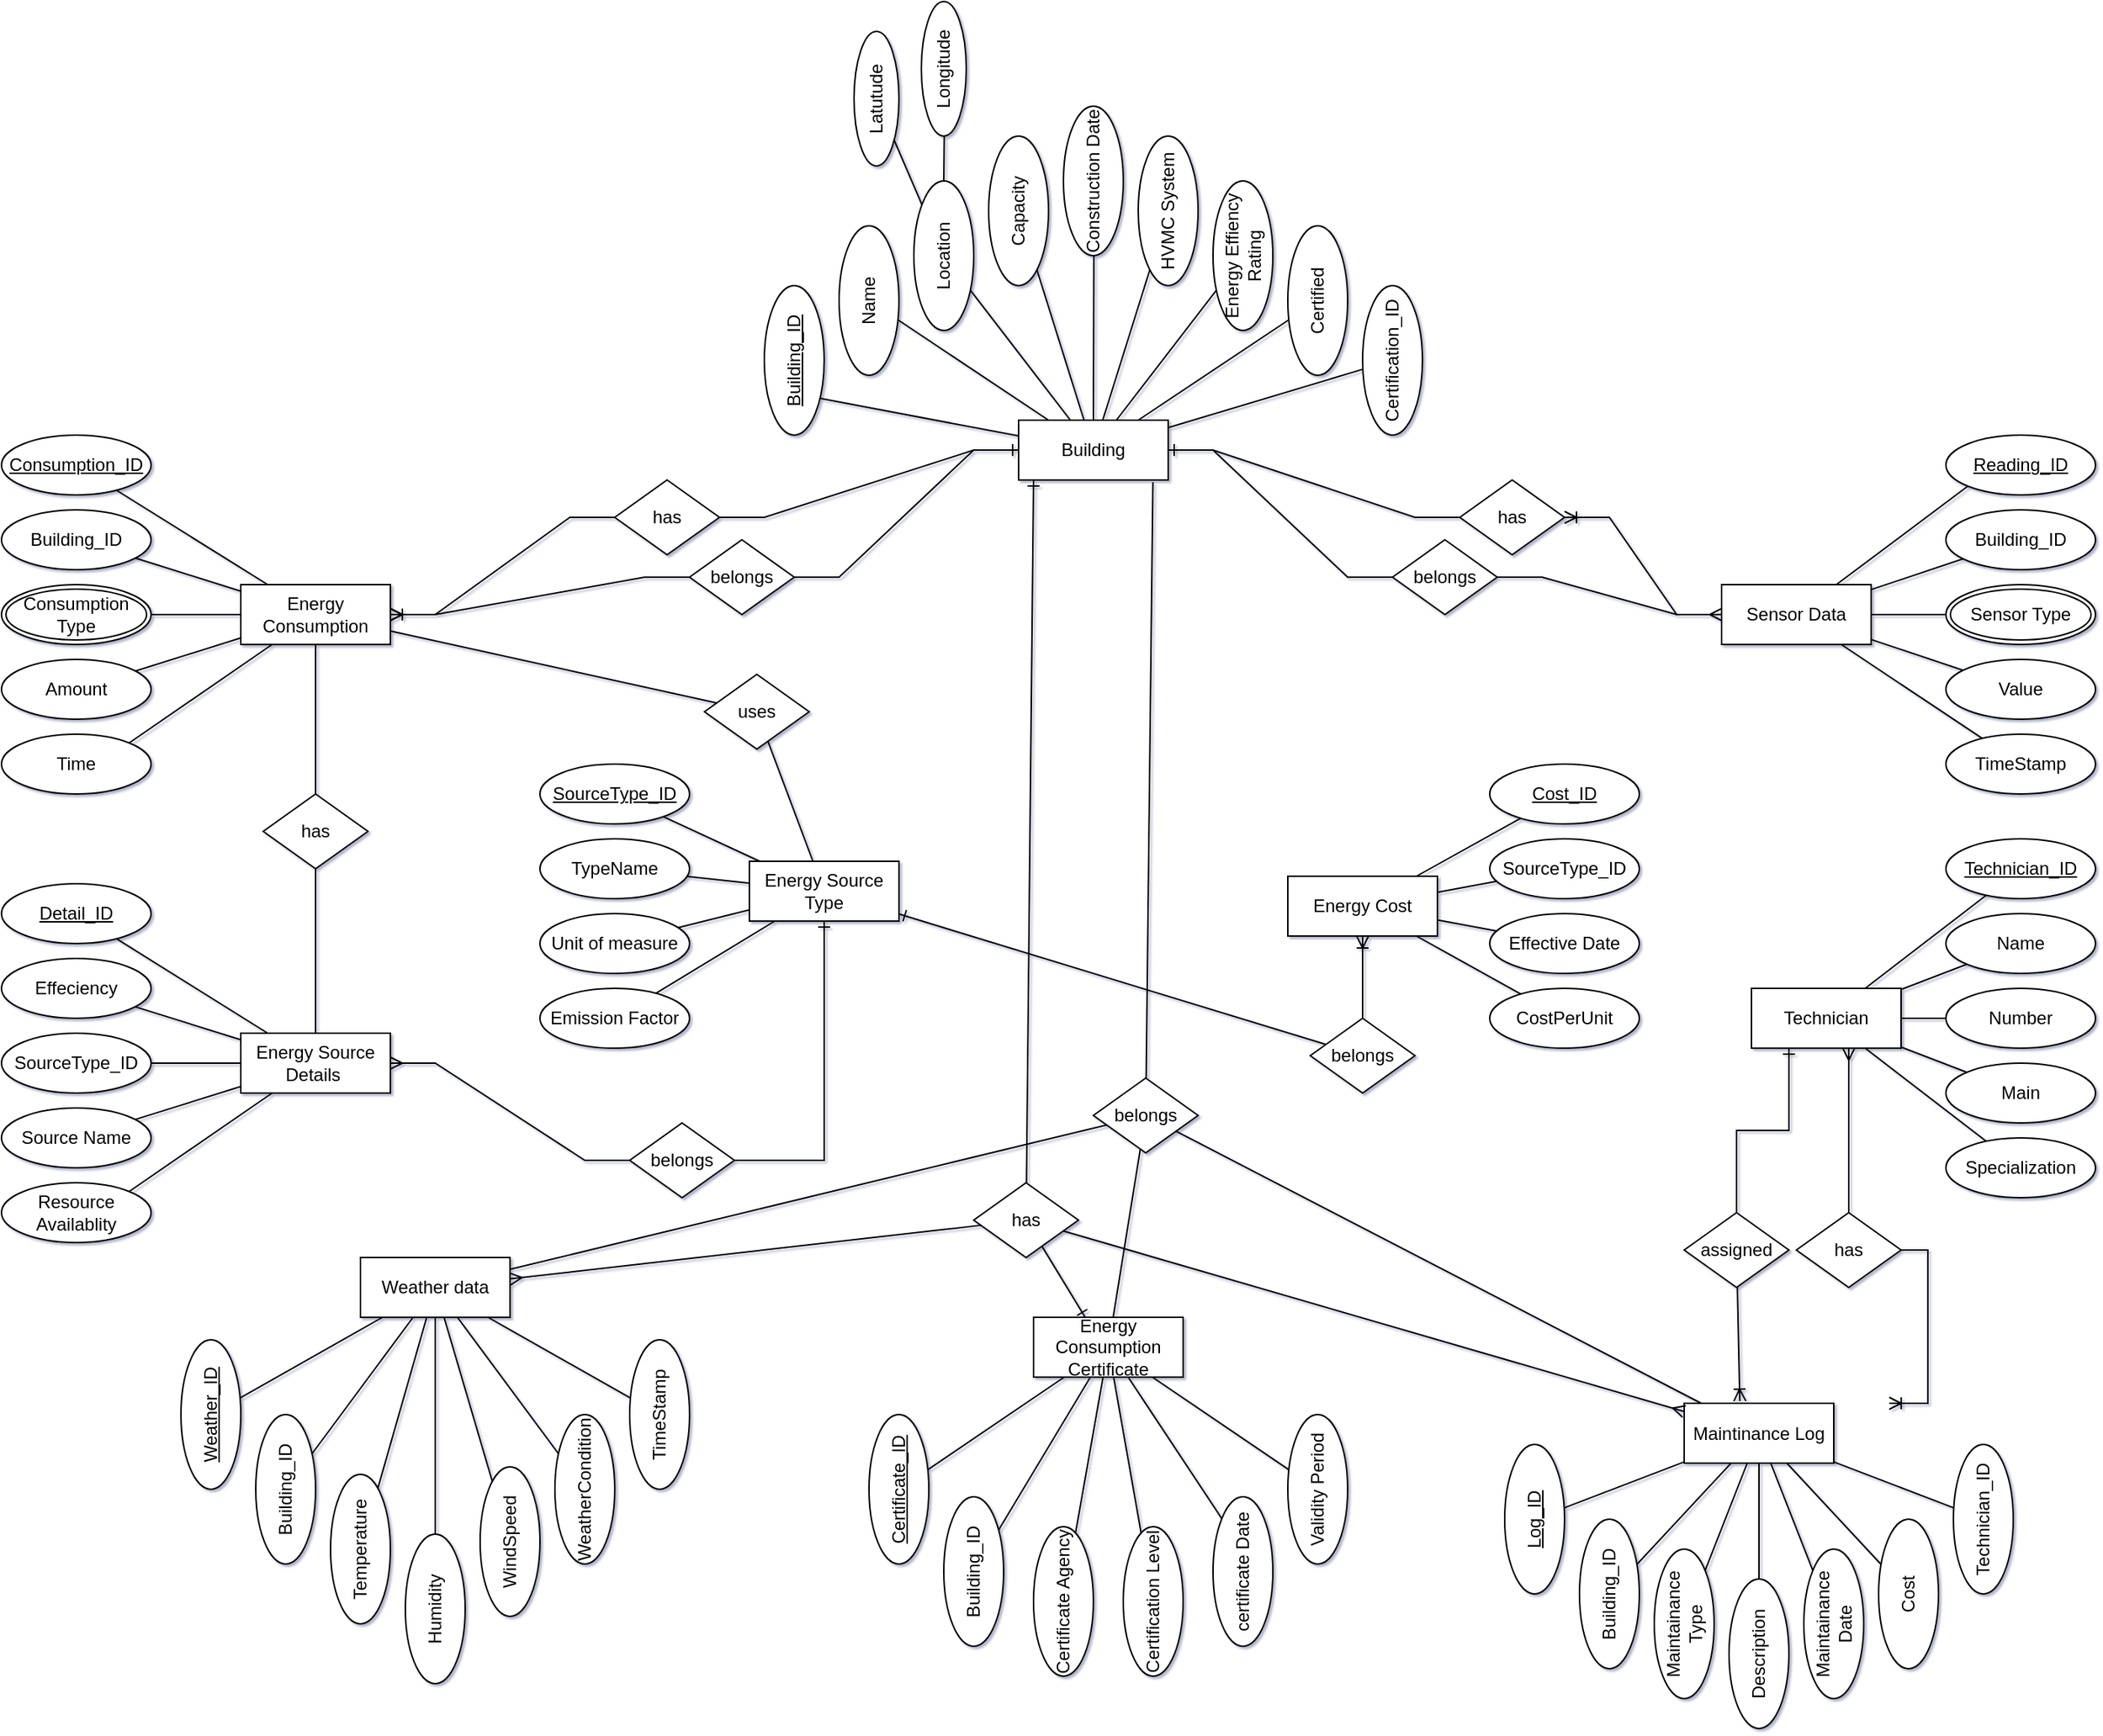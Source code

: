 <mxfile version="23.1.1" type="github">
  <diagram name="Page-1" id="oGObAUjElI8NySh6RBFr">
    <mxGraphModel dx="2703" dy="807" grid="1" gridSize="10" guides="1" tooltips="1" connect="1" arrows="1" fold="1" page="1" pageScale="1" pageWidth="1100" pageHeight="850" background="none" math="0" shadow="1">
      <root>
        <mxCell id="0" />
        <mxCell id="1" parent="0" />
        <mxCell id="BeFHwcyI2mmiKTag6LvH-1" value="Building" style="whiteSpace=wrap;html=1;align=center;" parent="1" vertex="1">
          <mxGeometry x="410" y="290" width="100" height="40" as="geometry" />
        </mxCell>
        <mxCell id="BeFHwcyI2mmiKTag6LvH-3" value="Building_ID" style="ellipse;whiteSpace=wrap;html=1;align=center;fontStyle=4;rotation=-90;" parent="1" vertex="1">
          <mxGeometry x="210" y="230" width="100" height="40" as="geometry" />
        </mxCell>
        <mxCell id="BeFHwcyI2mmiKTag6LvH-4" value="Name" style="ellipse;whiteSpace=wrap;html=1;align=center;rotation=-90;" parent="1" vertex="1">
          <mxGeometry x="260" y="190" width="100" height="40" as="geometry" />
        </mxCell>
        <mxCell id="BeFHwcyI2mmiKTag6LvH-5" value="Certification_ID" style="ellipse;whiteSpace=wrap;html=1;align=center;direction=west;rotation=-90;" parent="1" vertex="1">
          <mxGeometry x="610" y="230" width="100" height="40" as="geometry" />
        </mxCell>
        <mxCell id="BeFHwcyI2mmiKTag6LvH-6" value="Certified" style="ellipse;whiteSpace=wrap;html=1;align=center;rotation=-90;" parent="1" vertex="1">
          <mxGeometry x="560" y="190" width="100" height="40" as="geometry" />
        </mxCell>
        <mxCell id="BeFHwcyI2mmiKTag6LvH-7" value="Energy Effiency Rating" style="ellipse;whiteSpace=wrap;html=1;align=center;rotation=-90;" parent="1" vertex="1">
          <mxGeometry x="510" y="160" width="100" height="40" as="geometry" />
        </mxCell>
        <mxCell id="BeFHwcyI2mmiKTag6LvH-8" value="HVMC System" style="ellipse;whiteSpace=wrap;html=1;align=center;rotation=-90;" parent="1" vertex="1">
          <mxGeometry x="460" y="130" width="100" height="40" as="geometry" />
        </mxCell>
        <mxCell id="BeFHwcyI2mmiKTag6LvH-9" value="Construction Date" style="ellipse;whiteSpace=wrap;html=1;align=center;rotation=-90;" parent="1" vertex="1">
          <mxGeometry x="410" y="110" width="100" height="40" as="geometry" />
        </mxCell>
        <mxCell id="BeFHwcyI2mmiKTag6LvH-10" value="Capacity" style="ellipse;whiteSpace=wrap;html=1;align=center;rotation=-90;" parent="1" vertex="1">
          <mxGeometry x="360" y="130" width="100" height="40" as="geometry" />
        </mxCell>
        <mxCell id="BeFHwcyI2mmiKTag6LvH-11" value="Location" style="ellipse;whiteSpace=wrap;html=1;align=center;rotation=-90;" parent="1" vertex="1">
          <mxGeometry x="310" y="160" width="100" height="40" as="geometry" />
        </mxCell>
        <mxCell id="BeFHwcyI2mmiKTag6LvH-13" value="" style="endArrow=none;html=1;rounded=0;exitX=0.246;exitY=0.929;exitDx=0;exitDy=0;exitPerimeter=0;" parent="1" source="BeFHwcyI2mmiKTag6LvH-3" target="BeFHwcyI2mmiKTag6LvH-1" edge="1">
          <mxGeometry relative="1" as="geometry">
            <mxPoint x="390" y="210" as="sourcePoint" />
            <mxPoint x="550" y="210" as="targetPoint" />
          </mxGeometry>
        </mxCell>
        <mxCell id="BeFHwcyI2mmiKTag6LvH-14" value="" style="endArrow=none;html=1;rounded=0;" parent="1" source="BeFHwcyI2mmiKTag6LvH-4" target="BeFHwcyI2mmiKTag6LvH-1" edge="1">
          <mxGeometry relative="1" as="geometry">
            <mxPoint x="287" y="285" as="sourcePoint" />
            <mxPoint x="420" y="311" as="targetPoint" />
          </mxGeometry>
        </mxCell>
        <mxCell id="BeFHwcyI2mmiKTag6LvH-15" value="" style="endArrow=none;html=1;rounded=0;" parent="1" source="BeFHwcyI2mmiKTag6LvH-11" target="BeFHwcyI2mmiKTag6LvH-1" edge="1">
          <mxGeometry relative="1" as="geometry">
            <mxPoint x="329" y="271" as="sourcePoint" />
            <mxPoint x="420" y="302" as="targetPoint" />
          </mxGeometry>
        </mxCell>
        <mxCell id="BeFHwcyI2mmiKTag6LvH-16" value="" style="endArrow=none;html=1;rounded=0;" parent="1" source="BeFHwcyI2mmiKTag6LvH-10" target="BeFHwcyI2mmiKTag6LvH-1" edge="1">
          <mxGeometry relative="1" as="geometry">
            <mxPoint x="388" y="230" as="sourcePoint" />
            <mxPoint x="452" y="300" as="targetPoint" />
          </mxGeometry>
        </mxCell>
        <mxCell id="BeFHwcyI2mmiKTag6LvH-17" value="" style="endArrow=none;html=1;rounded=0;" parent="1" source="BeFHwcyI2mmiKTag6LvH-9" target="BeFHwcyI2mmiKTag6LvH-1" edge="1">
          <mxGeometry relative="1" as="geometry">
            <mxPoint x="434" y="226" as="sourcePoint" />
            <mxPoint x="462" y="300" as="targetPoint" />
          </mxGeometry>
        </mxCell>
        <mxCell id="BeFHwcyI2mmiKTag6LvH-18" value="" style="endArrow=none;html=1;rounded=0;" parent="1" source="BeFHwcyI2mmiKTag6LvH-8" target="BeFHwcyI2mmiKTag6LvH-1" edge="1">
          <mxGeometry relative="1" as="geometry">
            <mxPoint x="470" y="230" as="sourcePoint" />
            <mxPoint x="470" y="300" as="targetPoint" />
          </mxGeometry>
        </mxCell>
        <mxCell id="BeFHwcyI2mmiKTag6LvH-19" value="" style="endArrow=none;html=1;rounded=0;" parent="1" source="BeFHwcyI2mmiKTag6LvH-7" target="BeFHwcyI2mmiKTag6LvH-1" edge="1">
          <mxGeometry relative="1" as="geometry">
            <mxPoint x="506" y="226" as="sourcePoint" />
            <mxPoint x="480" y="300" as="targetPoint" />
          </mxGeometry>
        </mxCell>
        <mxCell id="BeFHwcyI2mmiKTag6LvH-20" value="" style="endArrow=none;html=1;rounded=0;" parent="1" source="BeFHwcyI2mmiKTag6LvH-6" target="BeFHwcyI2mmiKTag6LvH-1" edge="1">
          <mxGeometry relative="1" as="geometry">
            <mxPoint x="552" y="230" as="sourcePoint" />
            <mxPoint x="488" y="300" as="targetPoint" />
          </mxGeometry>
        </mxCell>
        <mxCell id="BeFHwcyI2mmiKTag6LvH-21" value="" style="endArrow=none;html=1;rounded=0;" parent="1" source="BeFHwcyI2mmiKTag6LvH-5" target="BeFHwcyI2mmiKTag6LvH-1" edge="1">
          <mxGeometry relative="1" as="geometry">
            <mxPoint x="601" y="242" as="sourcePoint" />
            <mxPoint x="503" y="300" as="targetPoint" />
          </mxGeometry>
        </mxCell>
        <mxCell id="BeFHwcyI2mmiKTag6LvH-22" value="Latutude" style="ellipse;whiteSpace=wrap;html=1;align=center;rotation=-90;" parent="1" vertex="1">
          <mxGeometry x="270" y="60" width="90" height="30" as="geometry" />
        </mxCell>
        <mxCell id="BeFHwcyI2mmiKTag6LvH-23" value="Longitude" style="ellipse;whiteSpace=wrap;html=1;align=center;rotation=-90;" parent="1" vertex="1">
          <mxGeometry x="315" y="40" width="90" height="30" as="geometry" />
        </mxCell>
        <mxCell id="BeFHwcyI2mmiKTag6LvH-24" value="" style="endArrow=none;html=1;rounded=0;" parent="1" source="BeFHwcyI2mmiKTag6LvH-22" target="BeFHwcyI2mmiKTag6LvH-11" edge="1">
          <mxGeometry relative="1" as="geometry">
            <mxPoint x="388" y="213" as="sourcePoint" />
            <mxPoint x="455" y="300" as="targetPoint" />
          </mxGeometry>
        </mxCell>
        <mxCell id="BeFHwcyI2mmiKTag6LvH-25" value="" style="endArrow=none;html=1;rounded=0;" parent="1" source="BeFHwcyI2mmiKTag6LvH-23" target="BeFHwcyI2mmiKTag6LvH-11" edge="1">
          <mxGeometry relative="1" as="geometry">
            <mxPoint x="337" y="113" as="sourcePoint" />
            <mxPoint x="355" y="156" as="targetPoint" />
          </mxGeometry>
        </mxCell>
        <mxCell id="BeFHwcyI2mmiKTag6LvH-26" value="Sensor Data" style="whiteSpace=wrap;html=1;align=center;" parent="1" vertex="1">
          <mxGeometry x="880" y="400" width="100" height="40" as="geometry" />
        </mxCell>
        <mxCell id="BeFHwcyI2mmiKTag6LvH-27" value="Building_ID" style="ellipse;whiteSpace=wrap;html=1;align=center;" parent="1" vertex="1">
          <mxGeometry x="1030" y="350" width="100" height="40" as="geometry" />
        </mxCell>
        <mxCell id="BeFHwcyI2mmiKTag6LvH-28" value="Reading_ID" style="ellipse;whiteSpace=wrap;html=1;align=center;fontStyle=4;" parent="1" vertex="1">
          <mxGeometry x="1030" y="300" width="100" height="40" as="geometry" />
        </mxCell>
        <mxCell id="BeFHwcyI2mmiKTag6LvH-29" value="Sensor Type" style="ellipse;shape=doubleEllipse;margin=3;whiteSpace=wrap;html=1;align=center;" parent="1" vertex="1">
          <mxGeometry x="1030" y="400" width="100" height="40" as="geometry" />
        </mxCell>
        <mxCell id="BeFHwcyI2mmiKTag6LvH-30" value="Value" style="ellipse;whiteSpace=wrap;html=1;align=center;" parent="1" vertex="1">
          <mxGeometry x="1030" y="450" width="100" height="40" as="geometry" />
        </mxCell>
        <mxCell id="BeFHwcyI2mmiKTag6LvH-31" value="TimeStamp" style="ellipse;whiteSpace=wrap;html=1;align=center;" parent="1" vertex="1">
          <mxGeometry x="1030" y="500" width="100" height="40" as="geometry" />
        </mxCell>
        <mxCell id="BeFHwcyI2mmiKTag6LvH-32" value="" style="endArrow=none;html=1;rounded=0;exitX=0;exitY=1;exitDx=0;exitDy=0;" parent="1" source="BeFHwcyI2mmiKTag6LvH-28" target="BeFHwcyI2mmiKTag6LvH-26" edge="1">
          <mxGeometry relative="1" as="geometry">
            <mxPoint x="780" y="266" as="sourcePoint" />
            <mxPoint x="650" y="305" as="targetPoint" />
          </mxGeometry>
        </mxCell>
        <mxCell id="BeFHwcyI2mmiKTag6LvH-33" value="" style="endArrow=none;html=1;rounded=0;" parent="1" source="BeFHwcyI2mmiKTag6LvH-27" target="BeFHwcyI2mmiKTag6LvH-26" edge="1">
          <mxGeometry relative="1" as="geometry">
            <mxPoint x="1035" y="344" as="sourcePoint" />
            <mxPoint x="962" y="410" as="targetPoint" />
          </mxGeometry>
        </mxCell>
        <mxCell id="BeFHwcyI2mmiKTag6LvH-34" value="" style="endArrow=none;html=1;rounded=0;" parent="1" source="BeFHwcyI2mmiKTag6LvH-29" target="BeFHwcyI2mmiKTag6LvH-26" edge="1">
          <mxGeometry relative="1" as="geometry">
            <mxPoint x="1034" y="394" as="sourcePoint" />
            <mxPoint x="990" y="411" as="targetPoint" />
          </mxGeometry>
        </mxCell>
        <mxCell id="BeFHwcyI2mmiKTag6LvH-35" value="" style="endArrow=none;html=1;rounded=0;" parent="1" source="BeFHwcyI2mmiKTag6LvH-30" target="BeFHwcyI2mmiKTag6LvH-26" edge="1">
          <mxGeometry relative="1" as="geometry">
            <mxPoint x="1020" y="430" as="sourcePoint" />
            <mxPoint x="990" y="430" as="targetPoint" />
          </mxGeometry>
        </mxCell>
        <mxCell id="BeFHwcyI2mmiKTag6LvH-36" value="" style="endArrow=none;html=1;rounded=0;" parent="1" source="BeFHwcyI2mmiKTag6LvH-31" target="BeFHwcyI2mmiKTag6LvH-26" edge="1">
          <mxGeometry relative="1" as="geometry">
            <mxPoint x="1034" y="466" as="sourcePoint" />
            <mxPoint x="990" y="449" as="targetPoint" />
          </mxGeometry>
        </mxCell>
        <mxCell id="BeFHwcyI2mmiKTag6LvH-37" value="Energy Consumption" style="whiteSpace=wrap;html=1;align=center;" parent="1" vertex="1">
          <mxGeometry x="-110" y="400" width="100" height="40" as="geometry" />
        </mxCell>
        <mxCell id="BeFHwcyI2mmiKTag6LvH-43" value="Consumption_ID" style="ellipse;whiteSpace=wrap;html=1;align=center;fontStyle=4;" parent="1" vertex="1">
          <mxGeometry x="-270" y="300" width="100" height="40" as="geometry" />
        </mxCell>
        <mxCell id="BeFHwcyI2mmiKTag6LvH-44" value="Building_ID" style="ellipse;whiteSpace=wrap;html=1;align=center;" parent="1" vertex="1">
          <mxGeometry x="-270" y="350" width="100" height="40" as="geometry" />
        </mxCell>
        <mxCell id="BeFHwcyI2mmiKTag6LvH-47" value="Time" style="ellipse;whiteSpace=wrap;html=1;align=center;" parent="1" vertex="1">
          <mxGeometry x="-270" y="500" width="100" height="40" as="geometry" />
        </mxCell>
        <mxCell id="BeFHwcyI2mmiKTag6LvH-48" value="Amount" style="ellipse;whiteSpace=wrap;html=1;align=center;" parent="1" vertex="1">
          <mxGeometry x="-270" y="450" width="100" height="40" as="geometry" />
        </mxCell>
        <mxCell id="BeFHwcyI2mmiKTag6LvH-50" value="Consumption Type" style="ellipse;shape=doubleEllipse;margin=3;whiteSpace=wrap;html=1;align=center;" parent="1" vertex="1">
          <mxGeometry x="-270" y="400" width="100" height="40" as="geometry" />
        </mxCell>
        <mxCell id="BeFHwcyI2mmiKTag6LvH-52" value="" style="endArrow=none;html=1;rounded=0;" parent="1" source="BeFHwcyI2mmiKTag6LvH-43" target="BeFHwcyI2mmiKTag6LvH-37" edge="1">
          <mxGeometry relative="1" as="geometry">
            <mxPoint x="715" y="344" as="sourcePoint" />
            <mxPoint x="642" y="410" as="targetPoint" />
          </mxGeometry>
        </mxCell>
        <mxCell id="BeFHwcyI2mmiKTag6LvH-53" value="" style="endArrow=none;html=1;rounded=0;" parent="1" source="BeFHwcyI2mmiKTag6LvH-44" target="BeFHwcyI2mmiKTag6LvH-37" edge="1">
          <mxGeometry relative="1" as="geometry">
            <mxPoint x="-167" y="348" as="sourcePoint" />
            <mxPoint x="-86" y="410" as="targetPoint" />
          </mxGeometry>
        </mxCell>
        <mxCell id="BeFHwcyI2mmiKTag6LvH-54" value="" style="endArrow=none;html=1;rounded=0;" parent="1" source="BeFHwcyI2mmiKTag6LvH-50" target="BeFHwcyI2mmiKTag6LvH-37" edge="1">
          <mxGeometry relative="1" as="geometry">
            <mxPoint x="-154" y="394" as="sourcePoint" />
            <mxPoint x="-110" y="411" as="targetPoint" />
          </mxGeometry>
        </mxCell>
        <mxCell id="BeFHwcyI2mmiKTag6LvH-55" value="" style="endArrow=none;html=1;rounded=0;" parent="1" source="BeFHwcyI2mmiKTag6LvH-48" target="BeFHwcyI2mmiKTag6LvH-37" edge="1">
          <mxGeometry relative="1" as="geometry">
            <mxPoint x="-140" y="430" as="sourcePoint" />
            <mxPoint x="-110" y="430" as="targetPoint" />
          </mxGeometry>
        </mxCell>
        <mxCell id="BeFHwcyI2mmiKTag6LvH-56" value="" style="endArrow=none;html=1;rounded=0;exitX=1;exitY=0;exitDx=0;exitDy=0;" parent="1" source="BeFHwcyI2mmiKTag6LvH-47" target="BeFHwcyI2mmiKTag6LvH-37" edge="1">
          <mxGeometry relative="1" as="geometry">
            <mxPoint x="-154" y="466" as="sourcePoint" />
            <mxPoint x="-110" y="449" as="targetPoint" />
          </mxGeometry>
        </mxCell>
        <mxCell id="BeFHwcyI2mmiKTag6LvH-60" value="Energy Source Type" style="whiteSpace=wrap;html=1;align=center;" parent="1" vertex="1">
          <mxGeometry x="230" y="585" width="100" height="40" as="geometry" />
        </mxCell>
        <mxCell id="BeFHwcyI2mmiKTag6LvH-61" value="Energy Source Details&amp;nbsp;" style="whiteSpace=wrap;html=1;align=center;" parent="1" vertex="1">
          <mxGeometry x="-110" y="700" width="100" height="40" as="geometry" />
        </mxCell>
        <mxCell id="BeFHwcyI2mmiKTag6LvH-62" value="Detail_ID" style="ellipse;whiteSpace=wrap;html=1;align=center;fontStyle=4;" parent="1" vertex="1">
          <mxGeometry x="-270" y="600" width="100" height="40" as="geometry" />
        </mxCell>
        <mxCell id="BeFHwcyI2mmiKTag6LvH-63" value="Effeciency" style="ellipse;whiteSpace=wrap;html=1;align=center;" parent="1" vertex="1">
          <mxGeometry x="-270" y="650" width="100" height="40" as="geometry" />
        </mxCell>
        <mxCell id="BeFHwcyI2mmiKTag6LvH-65" value="Resource Availablity" style="ellipse;whiteSpace=wrap;html=1;align=center;" parent="1" vertex="1">
          <mxGeometry x="-270" y="800" width="100" height="40" as="geometry" />
        </mxCell>
        <mxCell id="BeFHwcyI2mmiKTag6LvH-67" value="Source Name" style="ellipse;whiteSpace=wrap;html=1;align=center;" parent="1" vertex="1">
          <mxGeometry x="-270" y="750" width="100" height="40" as="geometry" />
        </mxCell>
        <mxCell id="BeFHwcyI2mmiKTag6LvH-68" value="SourceType_ID" style="ellipse;whiteSpace=wrap;html=1;align=center;" parent="1" vertex="1">
          <mxGeometry x="-270" y="700" width="100" height="40" as="geometry" />
        </mxCell>
        <mxCell id="BeFHwcyI2mmiKTag6LvH-69" value="SourceType_ID" style="ellipse;whiteSpace=wrap;html=1;align=center;fontStyle=4;" parent="1" vertex="1">
          <mxGeometry x="90" y="520" width="100" height="40" as="geometry" />
        </mxCell>
        <mxCell id="BeFHwcyI2mmiKTag6LvH-70" value="TypeName" style="ellipse;whiteSpace=wrap;html=1;align=center;" parent="1" vertex="1">
          <mxGeometry x="90" y="570" width="100" height="40" as="geometry" />
        </mxCell>
        <mxCell id="BeFHwcyI2mmiKTag6LvH-72" value="Emission Factor" style="ellipse;whiteSpace=wrap;html=1;align=center;" parent="1" vertex="1">
          <mxGeometry x="90" y="670" width="100" height="40" as="geometry" />
        </mxCell>
        <mxCell id="BeFHwcyI2mmiKTag6LvH-73" value="Unit of measure" style="ellipse;whiteSpace=wrap;html=1;align=center;" parent="1" vertex="1">
          <mxGeometry x="90" y="620" width="100" height="40" as="geometry" />
        </mxCell>
        <mxCell id="BeFHwcyI2mmiKTag6LvH-75" value="" style="endArrow=none;html=1;rounded=0;" parent="1" source="BeFHwcyI2mmiKTag6LvH-69" target="BeFHwcyI2mmiKTag6LvH-60" edge="1">
          <mxGeometry relative="1" as="geometry">
            <mxPoint x="387" y="397" as="sourcePoint" />
            <mxPoint x="306" y="335" as="targetPoint" />
          </mxGeometry>
        </mxCell>
        <mxCell id="BeFHwcyI2mmiKTag6LvH-76" value="" style="endArrow=none;html=1;rounded=0;" parent="1" source="BeFHwcyI2mmiKTag6LvH-70" target="BeFHwcyI2mmiKTag6LvH-60" edge="1">
          <mxGeometry relative="1" as="geometry">
            <mxPoint x="374" y="554" as="sourcePoint" />
            <mxPoint x="275" y="593" as="targetPoint" />
          </mxGeometry>
        </mxCell>
        <mxCell id="BeFHwcyI2mmiKTag6LvH-77" value="" style="endArrow=none;html=1;rounded=0;" parent="1" source="BeFHwcyI2mmiKTag6LvH-73" target="BeFHwcyI2mmiKTag6LvH-60" edge="1">
          <mxGeometry relative="1" as="geometry">
            <mxPoint x="365" y="599" as="sourcePoint" />
            <mxPoint x="330" y="605" as="targetPoint" />
          </mxGeometry>
        </mxCell>
        <mxCell id="BeFHwcyI2mmiKTag6LvH-78" value="" style="endArrow=none;html=1;rounded=0;" parent="1" source="BeFHwcyI2mmiKTag6LvH-72" target="BeFHwcyI2mmiKTag6LvH-60" edge="1">
          <mxGeometry relative="1" as="geometry">
            <mxPoint x="365" y="631" as="sourcePoint" />
            <mxPoint x="330" y="625" as="targetPoint" />
          </mxGeometry>
        </mxCell>
        <mxCell id="BeFHwcyI2mmiKTag6LvH-80" value="" style="endArrow=none;html=1;rounded=0;" parent="1" source="BeFHwcyI2mmiKTag6LvH-61" target="BeFHwcyI2mmiKTag6LvH-62" edge="1">
          <mxGeometry relative="1" as="geometry">
            <mxPoint x="216" y="675" as="sourcePoint" />
            <mxPoint x="150" y="714" as="targetPoint" />
          </mxGeometry>
        </mxCell>
        <mxCell id="BeFHwcyI2mmiKTag6LvH-81" value="" style="endArrow=none;html=1;rounded=0;" parent="1" source="BeFHwcyI2mmiKTag6LvH-61" target="BeFHwcyI2mmiKTag6LvH-63" edge="1">
          <mxGeometry relative="1" as="geometry">
            <mxPoint x="-78" y="710" as="sourcePoint" />
            <mxPoint x="-166" y="647" as="targetPoint" />
          </mxGeometry>
        </mxCell>
        <mxCell id="BeFHwcyI2mmiKTag6LvH-82" value="" style="endArrow=none;html=1;rounded=0;" parent="1" source="BeFHwcyI2mmiKTag6LvH-61" target="BeFHwcyI2mmiKTag6LvH-68" edge="1">
          <mxGeometry relative="1" as="geometry">
            <mxPoint x="-100" y="712" as="sourcePoint" />
            <mxPoint x="-153" y="693" as="targetPoint" />
          </mxGeometry>
        </mxCell>
        <mxCell id="BeFHwcyI2mmiKTag6LvH-83" value="" style="endArrow=none;html=1;rounded=0;" parent="1" source="BeFHwcyI2mmiKTag6LvH-61" target="BeFHwcyI2mmiKTag6LvH-67" edge="1">
          <mxGeometry relative="1" as="geometry">
            <mxPoint x="-100" y="730" as="sourcePoint" />
            <mxPoint x="-140" y="730" as="targetPoint" />
          </mxGeometry>
        </mxCell>
        <mxCell id="BeFHwcyI2mmiKTag6LvH-84" value="" style="endArrow=none;html=1;rounded=0;entryX=1;entryY=0;entryDx=0;entryDy=0;" parent="1" source="BeFHwcyI2mmiKTag6LvH-61" target="BeFHwcyI2mmiKTag6LvH-65" edge="1">
          <mxGeometry relative="1" as="geometry">
            <mxPoint x="-100" y="748" as="sourcePoint" />
            <mxPoint x="-153" y="767" as="targetPoint" />
          </mxGeometry>
        </mxCell>
        <mxCell id="BeFHwcyI2mmiKTag6LvH-86" value="Energy Cost" style="whiteSpace=wrap;html=1;align=center;" parent="1" vertex="1">
          <mxGeometry x="590" y="595" width="100" height="40" as="geometry" />
        </mxCell>
        <mxCell id="BeFHwcyI2mmiKTag6LvH-87" value="Cost_ID" style="ellipse;whiteSpace=wrap;html=1;align=center;fontStyle=4;" parent="1" vertex="1">
          <mxGeometry x="725" y="520" width="100" height="40" as="geometry" />
        </mxCell>
        <mxCell id="BeFHwcyI2mmiKTag6LvH-88" value="SourceType_ID" style="ellipse;whiteSpace=wrap;html=1;align=center;" parent="1" vertex="1">
          <mxGeometry x="725" y="570" width="100" height="40" as="geometry" />
        </mxCell>
        <mxCell id="BeFHwcyI2mmiKTag6LvH-90" value="CostPerUnit" style="ellipse;whiteSpace=wrap;html=1;align=center;" parent="1" vertex="1">
          <mxGeometry x="725" y="670" width="100" height="40" as="geometry" />
        </mxCell>
        <mxCell id="BeFHwcyI2mmiKTag6LvH-91" value="Effective Date" style="ellipse;whiteSpace=wrap;html=1;align=center;" parent="1" vertex="1">
          <mxGeometry x="725" y="620" width="100" height="40" as="geometry" />
        </mxCell>
        <mxCell id="BeFHwcyI2mmiKTag6LvH-92" value="" style="endArrow=none;html=1;rounded=0;" parent="1" source="BeFHwcyI2mmiKTag6LvH-86" target="BeFHwcyI2mmiKTag6LvH-87" edge="1">
          <mxGeometry relative="1" as="geometry">
            <mxPoint x="1191" y="595" as="sourcePoint" />
            <mxPoint x="1125" y="634" as="targetPoint" />
          </mxGeometry>
        </mxCell>
        <mxCell id="BeFHwcyI2mmiKTag6LvH-93" value="" style="endArrow=none;html=1;rounded=0;" parent="1" source="BeFHwcyI2mmiKTag6LvH-86" target="BeFHwcyI2mmiKTag6LvH-88" edge="1">
          <mxGeometry relative="1" as="geometry">
            <mxPoint x="897" y="630" as="sourcePoint" />
            <mxPoint x="809" y="567" as="targetPoint" />
          </mxGeometry>
        </mxCell>
        <mxCell id="BeFHwcyI2mmiKTag6LvH-94" value="" style="endArrow=none;html=1;rounded=0;" parent="1" source="BeFHwcyI2mmiKTag6LvH-86" target="BeFHwcyI2mmiKTag6LvH-91" edge="1">
          <mxGeometry relative="1" as="geometry">
            <mxPoint x="875" y="632" as="sourcePoint" />
            <mxPoint x="822" y="613" as="targetPoint" />
          </mxGeometry>
        </mxCell>
        <mxCell id="BeFHwcyI2mmiKTag6LvH-95" value="" style="endArrow=none;html=1;rounded=0;" parent="1" source="BeFHwcyI2mmiKTag6LvH-86" target="BeFHwcyI2mmiKTag6LvH-90" edge="1">
          <mxGeometry relative="1" as="geometry">
            <mxPoint x="875" y="650" as="sourcePoint" />
            <mxPoint x="835" y="650" as="targetPoint" />
          </mxGeometry>
        </mxCell>
        <mxCell id="BeFHwcyI2mmiKTag6LvH-106" value="Weather data" style="whiteSpace=wrap;html=1;align=center;rotation=0;" parent="1" vertex="1">
          <mxGeometry x="-30" y="850" width="100" height="40" as="geometry" />
        </mxCell>
        <mxCell id="BeFHwcyI2mmiKTag6LvH-107" value="Weather_ID" style="ellipse;whiteSpace=wrap;html=1;align=center;fontStyle=4;rotation=-90;" parent="1" vertex="1">
          <mxGeometry x="-180" y="935" width="100" height="40" as="geometry" />
        </mxCell>
        <mxCell id="BeFHwcyI2mmiKTag6LvH-108" value="Building_ID" style="ellipse;whiteSpace=wrap;html=1;align=center;rotation=-90;" parent="1" vertex="1">
          <mxGeometry x="-130" y="985" width="100" height="40" as="geometry" />
        </mxCell>
        <mxCell id="BeFHwcyI2mmiKTag6LvH-109" value="WindSpeed" style="ellipse;whiteSpace=wrap;html=1;align=center;rotation=-90;" parent="1" vertex="1">
          <mxGeometry x="20" y="1020" width="100" height="40" as="geometry" />
        </mxCell>
        <mxCell id="BeFHwcyI2mmiKTag6LvH-110" value="Humidity" style="ellipse;whiteSpace=wrap;html=1;align=center;rotation=-90;" parent="1" vertex="1">
          <mxGeometry x="-30" y="1065" width="100" height="40" as="geometry" />
        </mxCell>
        <mxCell id="BeFHwcyI2mmiKTag6LvH-111" value="Temperature" style="ellipse;whiteSpace=wrap;html=1;align=center;rotation=-90;" parent="1" vertex="1">
          <mxGeometry x="-80" y="1025" width="100" height="40" as="geometry" />
        </mxCell>
        <mxCell id="BeFHwcyI2mmiKTag6LvH-112" value="" style="endArrow=none;html=1;rounded=0;" parent="1" source="BeFHwcyI2mmiKTag6LvH-106" target="BeFHwcyI2mmiKTag6LvH-107" edge="1">
          <mxGeometry relative="1" as="geometry">
            <mxPoint x="446" y="875" as="sourcePoint" />
            <mxPoint x="-110.496" y="943.938" as="targetPoint" />
          </mxGeometry>
        </mxCell>
        <mxCell id="BeFHwcyI2mmiKTag6LvH-113" value="" style="endArrow=none;html=1;rounded=0;" parent="1" source="BeFHwcyI2mmiKTag6LvH-106" target="BeFHwcyI2mmiKTag6LvH-108" edge="1">
          <mxGeometry relative="1" as="geometry">
            <mxPoint x="152" y="910" as="sourcePoint" />
            <mxPoint x="64" y="847" as="targetPoint" />
          </mxGeometry>
        </mxCell>
        <mxCell id="BeFHwcyI2mmiKTag6LvH-114" value="" style="endArrow=none;html=1;rounded=0;" parent="1" source="BeFHwcyI2mmiKTag6LvH-106" target="BeFHwcyI2mmiKTag6LvH-111" edge="1">
          <mxGeometry relative="1" as="geometry">
            <mxPoint x="130" y="912" as="sourcePoint" />
            <mxPoint x="77" y="893" as="targetPoint" />
          </mxGeometry>
        </mxCell>
        <mxCell id="BeFHwcyI2mmiKTag6LvH-115" value="" style="endArrow=none;html=1;rounded=0;" parent="1" source="BeFHwcyI2mmiKTag6LvH-106" target="BeFHwcyI2mmiKTag6LvH-110" edge="1">
          <mxGeometry relative="1" as="geometry">
            <mxPoint x="130" y="930" as="sourcePoint" />
            <mxPoint x="90" y="930" as="targetPoint" />
          </mxGeometry>
        </mxCell>
        <mxCell id="BeFHwcyI2mmiKTag6LvH-116" value="" style="endArrow=none;html=1;rounded=0;" parent="1" source="BeFHwcyI2mmiKTag6LvH-106" target="BeFHwcyI2mmiKTag6LvH-109" edge="1">
          <mxGeometry relative="1" as="geometry">
            <mxPoint x="130" y="948" as="sourcePoint" />
            <mxPoint x="77" y="967" as="targetPoint" />
          </mxGeometry>
        </mxCell>
        <mxCell id="BeFHwcyI2mmiKTag6LvH-117" value="WeatherCondition" style="ellipse;whiteSpace=wrap;html=1;align=center;rotation=-90;" parent="1" vertex="1">
          <mxGeometry x="70" y="985" width="100" height="40" as="geometry" />
        </mxCell>
        <mxCell id="BeFHwcyI2mmiKTag6LvH-118" value="TimeStamp" style="ellipse;whiteSpace=wrap;html=1;align=center;rotation=-90;" parent="1" vertex="1">
          <mxGeometry x="120" y="935" width="100" height="40" as="geometry" />
        </mxCell>
        <mxCell id="BeFHwcyI2mmiKTag6LvH-119" value="" style="endArrow=none;html=1;rounded=0;" parent="1" source="BeFHwcyI2mmiKTag6LvH-106" target="BeFHwcyI2mmiKTag6LvH-117" edge="1">
          <mxGeometry relative="1" as="geometry">
            <mxPoint x="156" y="950" as="sourcePoint" />
            <mxPoint x="75" y="1016" as="targetPoint" />
          </mxGeometry>
        </mxCell>
        <mxCell id="BeFHwcyI2mmiKTag6LvH-120" value="" style="endArrow=none;html=1;rounded=0;" parent="1" source="BeFHwcyI2mmiKTag6LvH-106" target="BeFHwcyI2mmiKTag6LvH-118" edge="1">
          <mxGeometry relative="1" as="geometry">
            <mxPoint x="162" y="950" as="sourcePoint" />
            <mxPoint x="57" y="1066" as="targetPoint" />
          </mxGeometry>
        </mxCell>
        <mxCell id="BeFHwcyI2mmiKTag6LvH-122" value="Maintinance Log" style="whiteSpace=wrap;html=1;align=center;" parent="1" vertex="1">
          <mxGeometry x="855" y="947.5" width="100" height="40" as="geometry" />
        </mxCell>
        <mxCell id="BeFHwcyI2mmiKTag6LvH-123" value="Log_ID" style="ellipse;whiteSpace=wrap;html=1;align=center;fontStyle=4;rotation=-90;" parent="1" vertex="1">
          <mxGeometry x="705" y="1005" width="100" height="40" as="geometry" />
        </mxCell>
        <mxCell id="BeFHwcyI2mmiKTag6LvH-124" value="Building_ID" style="ellipse;whiteSpace=wrap;html=1;align=center;rotation=-90;" parent="1" vertex="1">
          <mxGeometry x="755" y="1055" width="100" height="40" as="geometry" />
        </mxCell>
        <mxCell id="BeFHwcyI2mmiKTag6LvH-125" value="Maintainance Date" style="ellipse;whiteSpace=wrap;html=1;align=center;rotation=-90;" parent="1" vertex="1">
          <mxGeometry x="905" y="1075" width="100" height="40" as="geometry" />
        </mxCell>
        <mxCell id="BeFHwcyI2mmiKTag6LvH-126" value="Description" style="ellipse;whiteSpace=wrap;html=1;align=center;rotation=-90;" parent="1" vertex="1">
          <mxGeometry x="855" y="1095" width="100" height="40" as="geometry" />
        </mxCell>
        <mxCell id="BeFHwcyI2mmiKTag6LvH-127" value="Maintainance Type" style="ellipse;whiteSpace=wrap;html=1;align=center;rotation=-90;" parent="1" vertex="1">
          <mxGeometry x="805" y="1075" width="100" height="40" as="geometry" />
        </mxCell>
        <mxCell id="BeFHwcyI2mmiKTag6LvH-128" value="" style="endArrow=none;html=1;rounded=0;" parent="1" source="BeFHwcyI2mmiKTag6LvH-122" target="BeFHwcyI2mmiKTag6LvH-123" edge="1">
          <mxGeometry relative="1" as="geometry">
            <mxPoint x="1461" y="882.5" as="sourcePoint" />
            <mxPoint x="1395" y="921.5" as="targetPoint" />
          </mxGeometry>
        </mxCell>
        <mxCell id="BeFHwcyI2mmiKTag6LvH-129" value="" style="endArrow=none;html=1;rounded=0;" parent="1" source="BeFHwcyI2mmiKTag6LvH-122" target="BeFHwcyI2mmiKTag6LvH-124" edge="1">
          <mxGeometry relative="1" as="geometry">
            <mxPoint x="1167" y="917.5" as="sourcePoint" />
            <mxPoint x="1079" y="854.5" as="targetPoint" />
          </mxGeometry>
        </mxCell>
        <mxCell id="BeFHwcyI2mmiKTag6LvH-130" value="" style="endArrow=none;html=1;rounded=0;" parent="1" source="BeFHwcyI2mmiKTag6LvH-122" target="BeFHwcyI2mmiKTag6LvH-127" edge="1">
          <mxGeometry relative="1" as="geometry">
            <mxPoint x="1145" y="919.5" as="sourcePoint" />
            <mxPoint x="1092" y="900.5" as="targetPoint" />
          </mxGeometry>
        </mxCell>
        <mxCell id="BeFHwcyI2mmiKTag6LvH-131" value="" style="endArrow=none;html=1;rounded=0;" parent="1" source="BeFHwcyI2mmiKTag6LvH-122" target="BeFHwcyI2mmiKTag6LvH-126" edge="1">
          <mxGeometry relative="1" as="geometry">
            <mxPoint x="1145" y="937.5" as="sourcePoint" />
            <mxPoint x="905" y="1065" as="targetPoint" />
          </mxGeometry>
        </mxCell>
        <mxCell id="BeFHwcyI2mmiKTag6LvH-132" value="" style="endArrow=none;html=1;rounded=0;" parent="1" source="BeFHwcyI2mmiKTag6LvH-122" target="BeFHwcyI2mmiKTag6LvH-125" edge="1">
          <mxGeometry relative="1" as="geometry">
            <mxPoint x="1145" y="955.5" as="sourcePoint" />
            <mxPoint x="1092" y="974.5" as="targetPoint" />
          </mxGeometry>
        </mxCell>
        <mxCell id="BeFHwcyI2mmiKTag6LvH-133" value="Cost" style="ellipse;whiteSpace=wrap;html=1;align=center;rotation=-90;" parent="1" vertex="1">
          <mxGeometry x="955" y="1055" width="100" height="40" as="geometry" />
        </mxCell>
        <mxCell id="BeFHwcyI2mmiKTag6LvH-134" value="Technician_ID" style="ellipse;whiteSpace=wrap;html=1;align=center;rotation=-90;" parent="1" vertex="1">
          <mxGeometry x="1005" y="1005" width="100" height="40" as="geometry" />
        </mxCell>
        <mxCell id="BeFHwcyI2mmiKTag6LvH-135" value="" style="endArrow=none;html=1;rounded=0;" parent="1" source="BeFHwcyI2mmiKTag6LvH-122" target="BeFHwcyI2mmiKTag6LvH-133" edge="1">
          <mxGeometry relative="1" as="geometry">
            <mxPoint x="1171" y="957.5" as="sourcePoint" />
            <mxPoint x="1090" y="1023.5" as="targetPoint" />
          </mxGeometry>
        </mxCell>
        <mxCell id="BeFHwcyI2mmiKTag6LvH-136" value="" style="endArrow=none;html=1;rounded=0;" parent="1" source="BeFHwcyI2mmiKTag6LvH-122" target="BeFHwcyI2mmiKTag6LvH-134" edge="1">
          <mxGeometry relative="1" as="geometry">
            <mxPoint x="1177" y="957.5" as="sourcePoint" />
            <mxPoint x="1072" y="1073.5" as="targetPoint" />
          </mxGeometry>
        </mxCell>
        <mxCell id="BeFHwcyI2mmiKTag6LvH-137" value="Technician" style="whiteSpace=wrap;html=1;align=center;" parent="1" vertex="1">
          <mxGeometry x="900" y="670" width="100" height="40" as="geometry" />
        </mxCell>
        <mxCell id="BeFHwcyI2mmiKTag6LvH-138" value="Technician_ID" style="ellipse;whiteSpace=wrap;html=1;align=center;fontStyle=4;" parent="1" vertex="1">
          <mxGeometry x="1030" y="570" width="100" height="40" as="geometry" />
        </mxCell>
        <mxCell id="BeFHwcyI2mmiKTag6LvH-139" value="Name" style="ellipse;whiteSpace=wrap;html=1;align=center;" parent="1" vertex="1">
          <mxGeometry x="1030" y="620" width="100" height="40" as="geometry" />
        </mxCell>
        <mxCell id="BeFHwcyI2mmiKTag6LvH-140" value="Specialization" style="ellipse;whiteSpace=wrap;html=1;align=center;" parent="1" vertex="1">
          <mxGeometry x="1030" y="770" width="100" height="40" as="geometry" />
        </mxCell>
        <mxCell id="BeFHwcyI2mmiKTag6LvH-141" value="Main" style="ellipse;whiteSpace=wrap;html=1;align=center;" parent="1" vertex="1">
          <mxGeometry x="1030" y="720" width="100" height="40" as="geometry" />
        </mxCell>
        <mxCell id="BeFHwcyI2mmiKTag6LvH-142" value="Number" style="ellipse;whiteSpace=wrap;html=1;align=center;" parent="1" vertex="1">
          <mxGeometry x="1030" y="670" width="100" height="40" as="geometry" />
        </mxCell>
        <mxCell id="BeFHwcyI2mmiKTag6LvH-143" value="" style="endArrow=none;html=1;rounded=0;" parent="1" source="BeFHwcyI2mmiKTag6LvH-137" target="BeFHwcyI2mmiKTag6LvH-138" edge="1">
          <mxGeometry relative="1" as="geometry">
            <mxPoint x="1176" y="650" as="sourcePoint" />
            <mxPoint x="1110" y="689" as="targetPoint" />
          </mxGeometry>
        </mxCell>
        <mxCell id="BeFHwcyI2mmiKTag6LvH-144" value="" style="endArrow=none;html=1;rounded=0;" parent="1" source="BeFHwcyI2mmiKTag6LvH-137" target="BeFHwcyI2mmiKTag6LvH-139" edge="1">
          <mxGeometry relative="1" as="geometry">
            <mxPoint x="882" y="685" as="sourcePoint" />
            <mxPoint x="794" y="622" as="targetPoint" />
          </mxGeometry>
        </mxCell>
        <mxCell id="BeFHwcyI2mmiKTag6LvH-145" value="" style="endArrow=none;html=1;rounded=0;" parent="1" source="BeFHwcyI2mmiKTag6LvH-137" target="BeFHwcyI2mmiKTag6LvH-142" edge="1">
          <mxGeometry relative="1" as="geometry">
            <mxPoint x="860" y="687" as="sourcePoint" />
            <mxPoint x="807" y="668" as="targetPoint" />
          </mxGeometry>
        </mxCell>
        <mxCell id="BeFHwcyI2mmiKTag6LvH-146" value="" style="endArrow=none;html=1;rounded=0;" parent="1" source="BeFHwcyI2mmiKTag6LvH-137" target="BeFHwcyI2mmiKTag6LvH-141" edge="1">
          <mxGeometry relative="1" as="geometry">
            <mxPoint x="860" y="705" as="sourcePoint" />
            <mxPoint x="820" y="705" as="targetPoint" />
          </mxGeometry>
        </mxCell>
        <mxCell id="BeFHwcyI2mmiKTag6LvH-147" value="" style="endArrow=none;html=1;rounded=0;" parent="1" source="BeFHwcyI2mmiKTag6LvH-137" target="BeFHwcyI2mmiKTag6LvH-140" edge="1">
          <mxGeometry relative="1" as="geometry">
            <mxPoint x="860" y="723" as="sourcePoint" />
            <mxPoint x="807" y="742" as="targetPoint" />
          </mxGeometry>
        </mxCell>
        <mxCell id="BeFHwcyI2mmiKTag6LvH-152" value="Energy Consumption&lt;br&gt;Certificate" style="whiteSpace=wrap;html=1;align=center;" parent="1" vertex="1">
          <mxGeometry x="420" y="890" width="100" height="40" as="geometry" />
        </mxCell>
        <mxCell id="BeFHwcyI2mmiKTag6LvH-153" value="Certificate_ID" style="ellipse;whiteSpace=wrap;html=1;align=center;fontStyle=4;rotation=-90;" parent="1" vertex="1">
          <mxGeometry x="280" y="985" width="100" height="40" as="geometry" />
        </mxCell>
        <mxCell id="BeFHwcyI2mmiKTag6LvH-154" value="Building_ID" style="ellipse;whiteSpace=wrap;html=1;align=center;rotation=-90;" parent="1" vertex="1">
          <mxGeometry x="330" y="1040" width="100" height="40" as="geometry" />
        </mxCell>
        <mxCell id="BeFHwcyI2mmiKTag6LvH-155" value="certificate Date" style="ellipse;whiteSpace=wrap;html=1;align=center;rotation=-90;" parent="1" vertex="1">
          <mxGeometry x="510" y="1040" width="100" height="40" as="geometry" />
        </mxCell>
        <mxCell id="BeFHwcyI2mmiKTag6LvH-156" value="Certification Level" style="ellipse;whiteSpace=wrap;html=1;align=center;rotation=-90;" parent="1" vertex="1">
          <mxGeometry x="450" y="1060" width="100" height="40" as="geometry" />
        </mxCell>
        <mxCell id="BeFHwcyI2mmiKTag6LvH-157" value="Certificate Agency" style="ellipse;whiteSpace=wrap;html=1;align=center;rotation=-90;" parent="1" vertex="1">
          <mxGeometry x="390" y="1060" width="100" height="40" as="geometry" />
        </mxCell>
        <mxCell id="BeFHwcyI2mmiKTag6LvH-158" value="" style="endArrow=none;html=1;rounded=0;" parent="1" source="BeFHwcyI2mmiKTag6LvH-152" target="BeFHwcyI2mmiKTag6LvH-153" edge="1">
          <mxGeometry relative="1" as="geometry">
            <mxPoint x="1026" y="1045" as="sourcePoint" />
            <mxPoint x="960" y="1084" as="targetPoint" />
          </mxGeometry>
        </mxCell>
        <mxCell id="BeFHwcyI2mmiKTag6LvH-159" value="" style="endArrow=none;html=1;rounded=0;" parent="1" source="BeFHwcyI2mmiKTag6LvH-152" target="BeFHwcyI2mmiKTag6LvH-154" edge="1">
          <mxGeometry relative="1" as="geometry">
            <mxPoint x="732" y="1080" as="sourcePoint" />
            <mxPoint x="644" y="1017" as="targetPoint" />
          </mxGeometry>
        </mxCell>
        <mxCell id="BeFHwcyI2mmiKTag6LvH-160" value="" style="endArrow=none;html=1;rounded=0;" parent="1" source="BeFHwcyI2mmiKTag6LvH-152" target="BeFHwcyI2mmiKTag6LvH-157" edge="1">
          <mxGeometry relative="1" as="geometry">
            <mxPoint x="710" y="1082" as="sourcePoint" />
            <mxPoint x="657" y="1063" as="targetPoint" />
          </mxGeometry>
        </mxCell>
        <mxCell id="BeFHwcyI2mmiKTag6LvH-161" value="" style="endArrow=none;html=1;rounded=0;" parent="1" source="BeFHwcyI2mmiKTag6LvH-152" target="BeFHwcyI2mmiKTag6LvH-156" edge="1">
          <mxGeometry relative="1" as="geometry">
            <mxPoint x="710" y="1100" as="sourcePoint" />
            <mxPoint x="670" y="1100" as="targetPoint" />
          </mxGeometry>
        </mxCell>
        <mxCell id="BeFHwcyI2mmiKTag6LvH-162" value="" style="endArrow=none;html=1;rounded=0;entryX=1;entryY=0;entryDx=0;entryDy=0;" parent="1" source="BeFHwcyI2mmiKTag6LvH-152" target="BeFHwcyI2mmiKTag6LvH-155" edge="1">
          <mxGeometry relative="1" as="geometry">
            <mxPoint x="710" y="1118" as="sourcePoint" />
            <mxPoint x="657" y="1137" as="targetPoint" />
          </mxGeometry>
        </mxCell>
        <mxCell id="BeFHwcyI2mmiKTag6LvH-163" value="Validity Period" style="ellipse;whiteSpace=wrap;html=1;align=center;rotation=-90;" parent="1" vertex="1">
          <mxGeometry x="560" y="985" width="100" height="40" as="geometry" />
        </mxCell>
        <mxCell id="BeFHwcyI2mmiKTag6LvH-165" value="" style="endArrow=none;html=1;rounded=0;" parent="1" source="BeFHwcyI2mmiKTag6LvH-152" target="BeFHwcyI2mmiKTag6LvH-163" edge="1">
          <mxGeometry relative="1" as="geometry">
            <mxPoint x="736" y="1120" as="sourcePoint" />
            <mxPoint x="655" y="1186" as="targetPoint" />
          </mxGeometry>
        </mxCell>
        <mxCell id="BeFHwcyI2mmiKTag6LvH-172" value="has" style="shape=rhombus;perimeter=rhombusPerimeter;whiteSpace=wrap;html=1;align=center;" parent="1" vertex="1">
          <mxGeometry x="140" y="330" width="70" height="50" as="geometry" />
        </mxCell>
        <mxCell id="BeFHwcyI2mmiKTag6LvH-173" value="belongs" style="shape=rhombus;perimeter=rhombusPerimeter;whiteSpace=wrap;html=1;align=center;" parent="1" vertex="1">
          <mxGeometry x="190" y="370" width="70" height="50" as="geometry" />
        </mxCell>
        <mxCell id="BeFHwcyI2mmiKTag6LvH-174" value="has" style="shape=rhombus;perimeter=rhombusPerimeter;whiteSpace=wrap;html=1;align=center;" parent="1" vertex="1">
          <mxGeometry x="705" y="330" width="70" height="50" as="geometry" />
        </mxCell>
        <mxCell id="BeFHwcyI2mmiKTag6LvH-175" value="belongs" style="shape=rhombus;perimeter=rhombusPerimeter;whiteSpace=wrap;html=1;align=center;" parent="1" vertex="1">
          <mxGeometry x="660" y="370" width="70" height="50" as="geometry" />
        </mxCell>
        <mxCell id="BeFHwcyI2mmiKTag6LvH-178" value="" style="edgeStyle=entityRelationEdgeStyle;fontSize=12;html=1;endArrow=ERoneToMany;rounded=0;entryX=1;entryY=0.5;entryDx=0;entryDy=0;exitX=0;exitY=0.5;exitDx=0;exitDy=0;" parent="1" source="BeFHwcyI2mmiKTag6LvH-172" target="BeFHwcyI2mmiKTag6LvH-37" edge="1">
          <mxGeometry width="100" height="100" relative="1" as="geometry">
            <mxPoint x="150" y="490" as="sourcePoint" />
            <mxPoint x="250" y="390" as="targetPoint" />
          </mxGeometry>
        </mxCell>
        <mxCell id="BeFHwcyI2mmiKTag6LvH-179" value="" style="edgeStyle=entityRelationEdgeStyle;fontSize=12;html=1;endArrow=ERone;endFill=1;rounded=0;" parent="1" source="BeFHwcyI2mmiKTag6LvH-172" target="BeFHwcyI2mmiKTag6LvH-1" edge="1">
          <mxGeometry width="100" height="100" relative="1" as="geometry">
            <mxPoint x="150" y="490" as="sourcePoint" />
            <mxPoint x="250" y="390" as="targetPoint" />
          </mxGeometry>
        </mxCell>
        <mxCell id="BeFHwcyI2mmiKTag6LvH-181" value="" style="edgeStyle=entityRelationEdgeStyle;fontSize=12;html=1;endArrow=ERone;endFill=1;rounded=0;" parent="1" source="BeFHwcyI2mmiKTag6LvH-175" target="BeFHwcyI2mmiKTag6LvH-1" edge="1">
          <mxGeometry width="100" height="100" relative="1" as="geometry">
            <mxPoint x="490" y="710" as="sourcePoint" />
            <mxPoint x="590" y="610" as="targetPoint" />
          </mxGeometry>
        </mxCell>
        <mxCell id="BeFHwcyI2mmiKTag6LvH-182" value="" style="edgeStyle=entityRelationEdgeStyle;fontSize=12;html=1;endArrow=ERmany;rounded=0;" parent="1" source="BeFHwcyI2mmiKTag6LvH-175" target="BeFHwcyI2mmiKTag6LvH-26" edge="1">
          <mxGeometry width="100" height="100" relative="1" as="geometry">
            <mxPoint x="490" y="710" as="sourcePoint" />
            <mxPoint x="590" y="610" as="targetPoint" />
          </mxGeometry>
        </mxCell>
        <mxCell id="BeFHwcyI2mmiKTag6LvH-184" value="" style="edgeStyle=entityRelationEdgeStyle;fontSize=12;html=1;endArrow=ERoneToMany;rounded=0;" parent="1" source="BeFHwcyI2mmiKTag6LvH-173" target="BeFHwcyI2mmiKTag6LvH-37" edge="1">
          <mxGeometry width="100" height="100" relative="1" as="geometry">
            <mxPoint x="490" y="710" as="sourcePoint" />
            <mxPoint x="590" y="610" as="targetPoint" />
          </mxGeometry>
        </mxCell>
        <mxCell id="BeFHwcyI2mmiKTag6LvH-185" value="" style="edgeStyle=entityRelationEdgeStyle;fontSize=12;html=1;endArrow=ERone;endFill=1;rounded=0;" parent="1" source="BeFHwcyI2mmiKTag6LvH-173" target="BeFHwcyI2mmiKTag6LvH-1" edge="1">
          <mxGeometry width="100" height="100" relative="1" as="geometry">
            <mxPoint x="490" y="710" as="sourcePoint" />
            <mxPoint x="350" y="370" as="targetPoint" />
          </mxGeometry>
        </mxCell>
        <mxCell id="BeFHwcyI2mmiKTag6LvH-186" value="" style="edgeStyle=entityRelationEdgeStyle;fontSize=12;html=1;endArrow=ERone;endFill=1;rounded=0;" parent="1" source="BeFHwcyI2mmiKTag6LvH-174" target="BeFHwcyI2mmiKTag6LvH-1" edge="1">
          <mxGeometry width="100" height="100" relative="1" as="geometry">
            <mxPoint x="270" y="405" as="sourcePoint" />
            <mxPoint x="420" y="320" as="targetPoint" />
          </mxGeometry>
        </mxCell>
        <mxCell id="BeFHwcyI2mmiKTag6LvH-187" value="" style="edgeStyle=entityRelationEdgeStyle;fontSize=12;html=1;endArrow=ERoneToMany;rounded=0;" parent="1" source="BeFHwcyI2mmiKTag6LvH-26" target="BeFHwcyI2mmiKTag6LvH-174" edge="1">
          <mxGeometry width="100" height="100" relative="1" as="geometry">
            <mxPoint x="850" y="470" as="sourcePoint" />
            <mxPoint x="625" y="490" as="targetPoint" />
          </mxGeometry>
        </mxCell>
        <mxCell id="BeFHwcyI2mmiKTag6LvH-188" value="has" style="shape=rhombus;perimeter=rhombusPerimeter;whiteSpace=wrap;html=1;align=center;" parent="1" vertex="1">
          <mxGeometry x="-95" y="540" width="70" height="50" as="geometry" />
        </mxCell>
        <mxCell id="BeFHwcyI2mmiKTag6LvH-189" value="" style="endArrow=none;html=1;rounded=0;" parent="1" source="BeFHwcyI2mmiKTag6LvH-37" target="BeFHwcyI2mmiKTag6LvH-188" edge="1">
          <mxGeometry relative="1" as="geometry">
            <mxPoint x="130" y="540" as="sourcePoint" />
            <mxPoint x="290" y="540" as="targetPoint" />
          </mxGeometry>
        </mxCell>
        <mxCell id="BeFHwcyI2mmiKTag6LvH-190" value="" style="endArrow=none;html=1;rounded=0;" parent="1" source="BeFHwcyI2mmiKTag6LvH-188" target="BeFHwcyI2mmiKTag6LvH-61" edge="1">
          <mxGeometry relative="1" as="geometry">
            <mxPoint x="-60" y="570" as="sourcePoint" />
            <mxPoint x="-50" y="550" as="targetPoint" />
          </mxGeometry>
        </mxCell>
        <mxCell id="BeFHwcyI2mmiKTag6LvH-191" value="uses" style="shape=rhombus;perimeter=rhombusPerimeter;whiteSpace=wrap;html=1;align=center;" parent="1" vertex="1">
          <mxGeometry x="200" y="460" width="70" height="50" as="geometry" />
        </mxCell>
        <mxCell id="BeFHwcyI2mmiKTag6LvH-192" value="" style="endArrow=none;html=1;rounded=0;" parent="1" source="BeFHwcyI2mmiKTag6LvH-37" target="BeFHwcyI2mmiKTag6LvH-191" edge="1">
          <mxGeometry relative="1" as="geometry">
            <mxPoint x="-62.06" y="459.999" as="sourcePoint" />
            <mxPoint x="190.005" y="471.285" as="targetPoint" />
          </mxGeometry>
        </mxCell>
        <mxCell id="BeFHwcyI2mmiKTag6LvH-193" value="" style="endArrow=none;html=1;rounded=0;" parent="1" source="BeFHwcyI2mmiKTag6LvH-191" target="BeFHwcyI2mmiKTag6LvH-60" edge="1">
          <mxGeometry relative="1" as="geometry">
            <mxPoint y="432" as="sourcePoint" />
            <mxPoint x="252" y="444" as="targetPoint" />
          </mxGeometry>
        </mxCell>
        <mxCell id="BeFHwcyI2mmiKTag6LvH-197" value="" style="edgeStyle=entityRelationEdgeStyle;fontSize=12;html=1;endArrow=ERmany;rounded=0;" parent="1" source="BeFHwcyI2mmiKTag6LvH-198" target="BeFHwcyI2mmiKTag6LvH-61" edge="1">
          <mxGeometry width="100" height="100" relative="1" as="geometry">
            <mxPoint x="180" y="775" as="sourcePoint" />
            <mxPoint x="217.5" y="857.5" as="targetPoint" />
          </mxGeometry>
        </mxCell>
        <mxCell id="BeFHwcyI2mmiKTag6LvH-198" value="belongs" style="shape=rhombus;perimeter=rhombusPerimeter;whiteSpace=wrap;html=1;align=center;fillColor=default;rounded=0;shadow=0;" parent="1" vertex="1">
          <mxGeometry x="150" y="760" width="70" height="50" as="geometry" />
        </mxCell>
        <mxCell id="BeFHwcyI2mmiKTag6LvH-200" value="" style="edgeStyle=orthogonalEdgeStyle;fontSize=12;html=1;endArrow=ERone;endFill=1;rounded=0;jumpSize=0;startSize=0;" parent="1" source="BeFHwcyI2mmiKTag6LvH-198" target="BeFHwcyI2mmiKTag6LvH-60" edge="1">
          <mxGeometry width="100" height="100" relative="1" as="geometry">
            <mxPoint x="370" y="750" as="sourcePoint" />
            <mxPoint x="360" y="640" as="targetPoint" />
          </mxGeometry>
        </mxCell>
        <mxCell id="BeFHwcyI2mmiKTag6LvH-207" value="belongs" style="shape=rhombus;perimeter=rhombusPerimeter;whiteSpace=wrap;html=1;align=center;fillColor=default;rounded=0;shadow=0;" parent="1" vertex="1">
          <mxGeometry x="605" y="690" width="70" height="50" as="geometry" />
        </mxCell>
        <mxCell id="BeFHwcyI2mmiKTag6LvH-208" value="" style="fontSize=12;html=1;endArrow=ERone;endFill=1;rounded=0;jumpSize=0;startSize=0;" parent="1" source="BeFHwcyI2mmiKTag6LvH-207" target="BeFHwcyI2mmiKTag6LvH-60" edge="1">
          <mxGeometry width="100" height="100" relative="1" as="geometry">
            <mxPoint x="230" y="795" as="sourcePoint" />
            <mxPoint x="290" y="665" as="targetPoint" />
          </mxGeometry>
        </mxCell>
        <mxCell id="BeFHwcyI2mmiKTag6LvH-211" value="has" style="shape=rhombus;perimeter=rhombusPerimeter;whiteSpace=wrap;html=1;align=center;" parent="1" vertex="1">
          <mxGeometry x="930" y="820" width="70" height="50" as="geometry" />
        </mxCell>
        <mxCell id="BeFHwcyI2mmiKTag6LvH-212" value="assigned" style="shape=rhombus;perimeter=rhombusPerimeter;whiteSpace=wrap;html=1;align=center;" parent="1" vertex="1">
          <mxGeometry x="855" y="820" width="70" height="50" as="geometry" />
        </mxCell>
        <mxCell id="BeFHwcyI2mmiKTag6LvH-215" value="" style="fontSize=12;html=1;endArrow=ERmany;rounded=0;edgeStyle=elbowEdgeStyle;exitX=0.5;exitY=0;exitDx=0;exitDy=0;" parent="1" source="BeFHwcyI2mmiKTag6LvH-211" target="BeFHwcyI2mmiKTag6LvH-137" edge="1">
          <mxGeometry width="100" height="100" relative="1" as="geometry">
            <mxPoint x="785" y="820" as="sourcePoint" />
            <mxPoint x="930" y="720" as="targetPoint" />
          </mxGeometry>
        </mxCell>
        <mxCell id="BeFHwcyI2mmiKTag6LvH-218" value="" style="fontSize=12;html=1;endArrow=ERone;endFill=1;rounded=0;jumpSize=0;startSize=0;edgeStyle=orthogonalEdgeStyle;elbow=vertical;entryX=0.25;entryY=1;entryDx=0;entryDy=0;" parent="1" source="BeFHwcyI2mmiKTag6LvH-212" target="BeFHwcyI2mmiKTag6LvH-137" edge="1">
          <mxGeometry width="100" height="100" relative="1" as="geometry">
            <mxPoint x="695" y="730" as="sourcePoint" />
            <mxPoint x="545" y="730" as="targetPoint" />
          </mxGeometry>
        </mxCell>
        <mxCell id="VVP9SRTet6WRXyON3bQU-2" value="" style="fontSize=12;html=1;endArrow=ERoneToMany;rounded=0;entryX=0.992;entryY=0.118;entryDx=0;entryDy=0;entryPerimeter=0;edgeStyle=elbowEdgeStyle;exitX=1;exitY=0.5;exitDx=0;exitDy=0;" edge="1" parent="1" source="BeFHwcyI2mmiKTag6LvH-211">
          <mxGeometry width="100" height="100" relative="1" as="geometry">
            <mxPoint x="1017.9" y="854.566" as="sourcePoint" />
            <mxPoint x="992.1" y="947.5" as="targetPoint" />
            <Array as="points">
              <mxPoint x="1017.9" y="875.28" />
              <mxPoint x="1037.9" y="947.28" />
            </Array>
          </mxGeometry>
        </mxCell>
        <mxCell id="VVP9SRTet6WRXyON3bQU-7" value="" style="fontSize=12;html=1;endArrow=ERoneToMany;rounded=0;" edge="1" parent="1" source="BeFHwcyI2mmiKTag6LvH-207" target="BeFHwcyI2mmiKTag6LvH-86">
          <mxGeometry width="100" height="100" relative="1" as="geometry">
            <mxPoint x="669.5" y="720" as="sourcePoint" />
            <mxPoint x="672.5" y="791" as="targetPoint" />
          </mxGeometry>
        </mxCell>
        <mxCell id="VVP9SRTet6WRXyON3bQU-8" value="has" style="shape=rhombus;perimeter=rhombusPerimeter;whiteSpace=wrap;html=1;align=center;" vertex="1" parent="1">
          <mxGeometry x="380" y="800" width="70" height="50" as="geometry" />
        </mxCell>
        <mxCell id="VVP9SRTet6WRXyON3bQU-9" value="" style="fontSize=12;html=1;endArrow=ERone;endFill=1;rounded=0;" edge="1" parent="1" source="VVP9SRTet6WRXyON3bQU-8">
          <mxGeometry width="100" height="100" relative="1" as="geometry">
            <mxPoint x="405.22" y="780" as="sourcePoint" />
            <mxPoint x="420" y="330" as="targetPoint" />
          </mxGeometry>
        </mxCell>
        <mxCell id="VVP9SRTet6WRXyON3bQU-10" value="" style="fontSize=12;html=1;endArrow=ERone;endFill=1;rounded=0;entryX=0.346;entryY=0.003;entryDx=0;entryDy=0;entryPerimeter=0;" edge="1" parent="1" source="VVP9SRTet6WRXyON3bQU-8" target="BeFHwcyI2mmiKTag6LvH-152">
          <mxGeometry width="100" height="100" relative="1" as="geometry">
            <mxPoint x="425" y="770" as="sourcePoint" />
            <mxPoint x="415" y="900" as="targetPoint" />
          </mxGeometry>
        </mxCell>
        <mxCell id="VVP9SRTet6WRXyON3bQU-11" value="" style="fontSize=12;html=1;endArrow=ERmany;rounded=0;" edge="1" parent="1" source="VVP9SRTet6WRXyON3bQU-8" target="BeFHwcyI2mmiKTag6LvH-106">
          <mxGeometry width="100" height="100" relative="1" as="geometry">
            <mxPoint x="170" y="885" as="sourcePoint" />
            <mxPoint x="10" y="820" as="targetPoint" />
          </mxGeometry>
        </mxCell>
        <mxCell id="VVP9SRTet6WRXyON3bQU-12" value="" style="fontSize=12;html=1;endArrow=ERmany;rounded=0;" edge="1" parent="1" source="VVP9SRTet6WRXyON3bQU-8" target="BeFHwcyI2mmiKTag6LvH-122">
          <mxGeometry width="100" height="100" relative="1" as="geometry">
            <mxPoint x="402" y="803" as="sourcePoint" />
            <mxPoint x="540" y="870" as="targetPoint" />
          </mxGeometry>
        </mxCell>
        <mxCell id="VVP9SRTet6WRXyON3bQU-13" value="belongs" style="shape=rhombus;perimeter=rhombusPerimeter;whiteSpace=wrap;html=1;align=center;fillColor=default;rounded=0;shadow=0;" vertex="1" parent="1">
          <mxGeometry x="460" y="730" width="70" height="50" as="geometry" />
        </mxCell>
        <mxCell id="VVP9SRTet6WRXyON3bQU-14" value="" style="endArrow=none;html=1;rounded=0;exitX=0.898;exitY=1.037;exitDx=0;exitDy=0;exitPerimeter=0;" edge="1" parent="1" source="BeFHwcyI2mmiKTag6LvH-1" target="VVP9SRTet6WRXyON3bQU-13">
          <mxGeometry relative="1" as="geometry">
            <mxPoint x="570" y="440" as="sourcePoint" />
            <mxPoint x="730" y="440" as="targetPoint" />
          </mxGeometry>
        </mxCell>
        <mxCell id="VVP9SRTet6WRXyON3bQU-15" value="" style="endArrow=none;html=1;rounded=0;" edge="1" parent="1" source="VVP9SRTet6WRXyON3bQU-13" target="BeFHwcyI2mmiKTag6LvH-106">
          <mxGeometry relative="1" as="geometry">
            <mxPoint x="510" y="341" as="sourcePoint" />
            <mxPoint x="505" y="690" as="targetPoint" />
          </mxGeometry>
        </mxCell>
        <mxCell id="VVP9SRTet6WRXyON3bQU-16" value="" style="endArrow=none;html=1;rounded=0;" edge="1" parent="1" source="VVP9SRTet6WRXyON3bQU-13" target="BeFHwcyI2mmiKTag6LvH-122">
          <mxGeometry relative="1" as="geometry">
            <mxPoint x="484" y="725" as="sourcePoint" />
            <mxPoint x="43" y="928" as="targetPoint" />
          </mxGeometry>
        </mxCell>
        <mxCell id="VVP9SRTet6WRXyON3bQU-17" value="" style="endArrow=none;html=1;rounded=0;" edge="1" parent="1" source="VVP9SRTet6WRXyON3bQU-13" target="BeFHwcyI2mmiKTag6LvH-152">
          <mxGeometry relative="1" as="geometry">
            <mxPoint x="524" y="727" as="sourcePoint" />
            <mxPoint x="928" y="980" as="targetPoint" />
          </mxGeometry>
        </mxCell>
        <mxCell id="VVP9SRTet6WRXyON3bQU-18" value="" style="fontSize=12;html=1;endArrow=ERoneToMany;rounded=0;entryX=0.372;entryY=-0.037;entryDx=0;entryDy=0;entryPerimeter=0;" edge="1" parent="1" source="BeFHwcyI2mmiKTag6LvH-212" target="BeFHwcyI2mmiKTag6LvH-122">
          <mxGeometry width="100" height="100" relative="1" as="geometry">
            <mxPoint x="865" y="883" as="sourcePoint" />
            <mxPoint x="904" y="958" as="targetPoint" />
          </mxGeometry>
        </mxCell>
      </root>
    </mxGraphModel>
  </diagram>
</mxfile>
